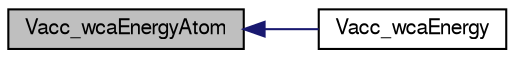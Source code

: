 digraph "Vacc_wcaEnergyAtom"
{
  edge [fontname="FreeSans",fontsize="10",labelfontname="FreeSans",labelfontsize="10"];
  node [fontname="FreeSans",fontsize="10",shape=record];
  rankdir="LR";
  Node1 [label="Vacc_wcaEnergyAtom",height=0.2,width=0.4,color="black", fillcolor="grey75", style="filled" fontcolor="black"];
  Node1 -> Node2 [dir="back",color="midnightblue",fontsize="10",style="solid",fontname="FreeSans"];
  Node2 [label="Vacc_wcaEnergy",height=0.2,width=0.4,color="black", fillcolor="white", style="filled",URL="$group___vacc.html#ga000a7ed4480d23fa560e45191e21c2f9",tooltip="Return the WCA integral energy."];
}
